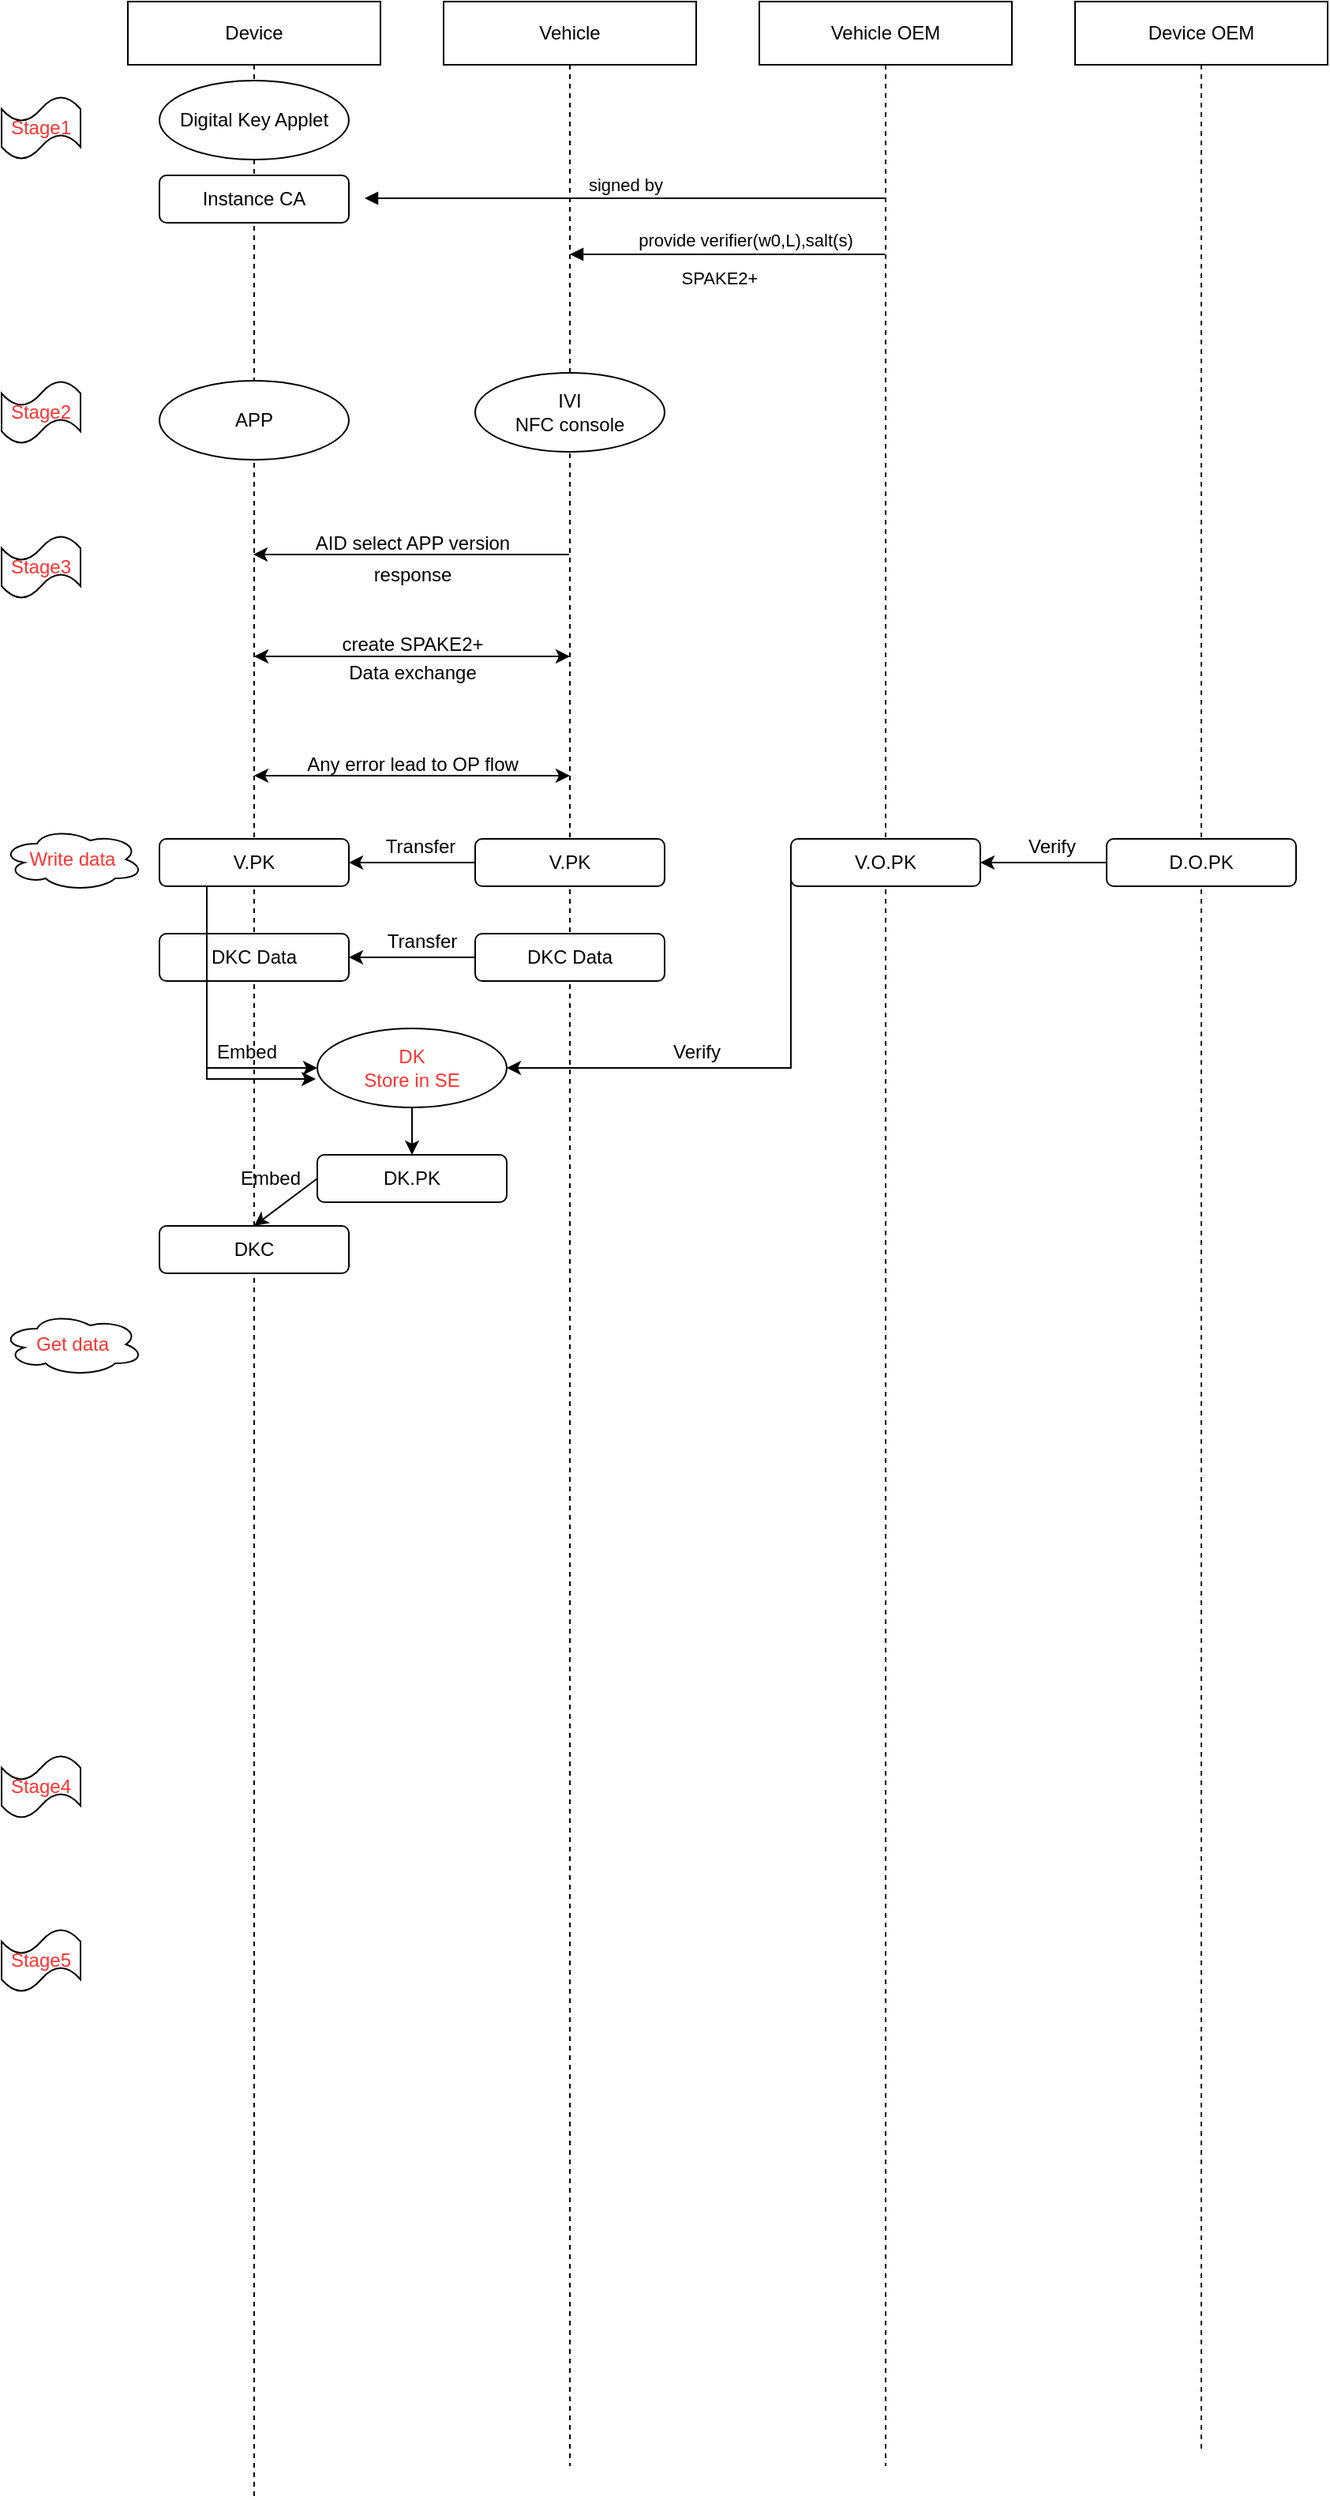 <mxfile version="26.0.6">
  <diagram name="Page-1" id="2YBvvXClWsGukQMizWep">
    <mxGraphModel dx="1426" dy="903" grid="1" gridSize="10" guides="1" tooltips="1" connect="1" arrows="1" fold="1" page="1" pageScale="1" pageWidth="850" pageHeight="1100" math="0" shadow="0">
      <root>
        <mxCell id="0" />
        <mxCell id="1" parent="0" />
        <mxCell id="aM9ryv3xv72pqoxQDRHE-1" value="Device" style="shape=umlLifeline;perimeter=lifelinePerimeter;whiteSpace=wrap;html=1;container=0;dropTarget=0;collapsible=0;recursiveResize=0;outlineConnect=0;portConstraint=eastwest;newEdgeStyle={&quot;edgeStyle&quot;:&quot;elbowEdgeStyle&quot;,&quot;elbow&quot;:&quot;vertical&quot;,&quot;curved&quot;:0,&quot;rounded&quot;:0};" parent="1" vertex="1">
          <mxGeometry x="80" y="40" width="160" height="1580" as="geometry" />
        </mxCell>
        <mxCell id="aM9ryv3xv72pqoxQDRHE-5" value="Vehicle" style="shape=umlLifeline;perimeter=lifelinePerimeter;whiteSpace=wrap;html=1;container=0;dropTarget=0;collapsible=0;recursiveResize=0;outlineConnect=0;portConstraint=eastwest;newEdgeStyle={&quot;edgeStyle&quot;:&quot;elbowEdgeStyle&quot;,&quot;elbow&quot;:&quot;vertical&quot;,&quot;curved&quot;:0,&quot;rounded&quot;:0};" parent="1" vertex="1">
          <mxGeometry x="280" y="40" width="160" height="1560" as="geometry" />
        </mxCell>
        <mxCell id="aM9ryv3xv72pqoxQDRHE-9" value="signed by" style="html=1;verticalAlign=bottom;endArrow=block;edgeStyle=elbowEdgeStyle;elbow=horizontal;curved=0;rounded=0;" parent="1" edge="1">
          <mxGeometry relative="1" as="geometry">
            <mxPoint x="559.5" y="164.5" as="sourcePoint" />
            <Array as="points">
              <mxPoint x="270" y="164.5" />
            </Array>
            <mxPoint x="230" y="164.5" as="targetPoint" />
          </mxGeometry>
        </mxCell>
        <mxCell id="aODJdHS8t_MNUbrkNVu9-1" value="Vehicle OEM" style="shape=umlLifeline;perimeter=lifelinePerimeter;whiteSpace=wrap;html=1;container=0;dropTarget=0;collapsible=0;recursiveResize=0;outlineConnect=0;portConstraint=eastwest;newEdgeStyle={&quot;edgeStyle&quot;:&quot;elbowEdgeStyle&quot;,&quot;elbow&quot;:&quot;vertical&quot;,&quot;curved&quot;:0,&quot;rounded&quot;:0};" vertex="1" parent="1">
          <mxGeometry x="480" y="40" width="160" height="1560" as="geometry" />
        </mxCell>
        <mxCell id="aODJdHS8t_MNUbrkNVu9-5" value="Device OEM" style="shape=umlLifeline;perimeter=lifelinePerimeter;whiteSpace=wrap;html=1;container=0;dropTarget=0;collapsible=0;recursiveResize=0;outlineConnect=0;portConstraint=eastwest;newEdgeStyle={&quot;edgeStyle&quot;:&quot;elbowEdgeStyle&quot;,&quot;elbow&quot;:&quot;vertical&quot;,&quot;curved&quot;:0,&quot;rounded&quot;:0};" vertex="1" parent="1">
          <mxGeometry x="680" y="40" width="160" height="1550" as="geometry" />
        </mxCell>
        <mxCell id="aODJdHS8t_MNUbrkNVu9-11" value="&lt;font style=&quot;color: rgb(255, 51, 51);&quot;&gt;Stage1&lt;/font&gt;" style="shape=tape;whiteSpace=wrap;html=1;" vertex="1" parent="1">
          <mxGeometry y="100" width="50" height="40" as="geometry" />
        </mxCell>
        <mxCell id="aODJdHS8t_MNUbrkNVu9-12" value="&lt;font style=&quot;color: rgb(255, 51, 51);&quot;&gt;Stage2&lt;/font&gt;" style="shape=tape;whiteSpace=wrap;html=1;" vertex="1" parent="1">
          <mxGeometry y="280" width="50" height="40" as="geometry" />
        </mxCell>
        <mxCell id="aODJdHS8t_MNUbrkNVu9-13" value="&lt;font style=&quot;color: rgb(255, 51, 51);&quot;&gt;Stage3&lt;/font&gt;" style="shape=tape;whiteSpace=wrap;html=1;" vertex="1" parent="1">
          <mxGeometry y="378" width="50" height="40" as="geometry" />
        </mxCell>
        <mxCell id="aODJdHS8t_MNUbrkNVu9-14" value="&lt;font style=&quot;color: rgb(255, 51, 51);&quot;&gt;Stage4&lt;/font&gt;" style="shape=tape;whiteSpace=wrap;html=1;" vertex="1" parent="1">
          <mxGeometry y="1150" width="50" height="40" as="geometry" />
        </mxCell>
        <mxCell id="aODJdHS8t_MNUbrkNVu9-15" value="&lt;font style=&quot;color: rgb(255, 51, 51);&quot;&gt;Stage5&lt;/font&gt;" style="shape=tape;whiteSpace=wrap;html=1;" vertex="1" parent="1">
          <mxGeometry y="1260" width="50" height="40" as="geometry" />
        </mxCell>
        <mxCell id="aODJdHS8t_MNUbrkNVu9-16" value="Digital Key Applet" style="ellipse;whiteSpace=wrap;html=1;" vertex="1" parent="1">
          <mxGeometry x="100" y="90" width="120" height="50" as="geometry" />
        </mxCell>
        <mxCell id="aODJdHS8t_MNUbrkNVu9-17" value="Instance CA" style="rounded=1;whiteSpace=wrap;html=1;" vertex="1" parent="1">
          <mxGeometry x="100" y="150" width="120" height="30" as="geometry" />
        </mxCell>
        <mxCell id="aODJdHS8t_MNUbrkNVu9-18" value="provide verifier(w0,L),salt(s)" style="html=1;verticalAlign=bottom;endArrow=block;edgeStyle=elbowEdgeStyle;elbow=horizontal;curved=0;rounded=0;" edge="1" parent="1" target="aM9ryv3xv72pqoxQDRHE-5">
          <mxGeometry x="-0.105" relative="1" as="geometry">
            <mxPoint x="559.5" y="200" as="sourcePoint" />
            <Array as="points">
              <mxPoint x="410" y="200" />
            </Array>
            <mxPoint x="380" y="200" as="targetPoint" />
            <mxPoint x="1" as="offset" />
          </mxGeometry>
        </mxCell>
        <mxCell id="aODJdHS8t_MNUbrkNVu9-19" value="&lt;font style=&quot;font-size: 11px;&quot;&gt;SPAKE2+&lt;/font&gt;" style="text;strokeColor=none;align=center;fillColor=none;html=1;verticalAlign=middle;whiteSpace=wrap;rounded=0;" vertex="1" parent="1">
          <mxGeometry x="425" y="200" width="60" height="30" as="geometry" />
        </mxCell>
        <mxCell id="aODJdHS8t_MNUbrkNVu9-21" value="IVI&lt;div&gt;NFC console&lt;/div&gt;" style="ellipse;whiteSpace=wrap;html=1;" vertex="1" parent="1">
          <mxGeometry x="300" y="275" width="120" height="50" as="geometry" />
        </mxCell>
        <mxCell id="aODJdHS8t_MNUbrkNVu9-22" value="APP" style="ellipse;whiteSpace=wrap;html=1;" vertex="1" parent="1">
          <mxGeometry x="100" y="280" width="120" height="50" as="geometry" />
        </mxCell>
        <mxCell id="aODJdHS8t_MNUbrkNVu9-23" value="" style="endArrow=classic;html=1;rounded=0;" edge="1" parent="1">
          <mxGeometry width="50" height="50" relative="1" as="geometry">
            <mxPoint x="359.5" y="390" as="sourcePoint" />
            <mxPoint x="159.5" y="390" as="targetPoint" />
          </mxGeometry>
        </mxCell>
        <mxCell id="aODJdHS8t_MNUbrkNVu9-27" value="AID select APP version" style="text;html=1;align=center;verticalAlign=middle;resizable=0;points=[];autosize=1;strokeColor=none;fillColor=none;" vertex="1" parent="1">
          <mxGeometry x="185" y="368" width="150" height="30" as="geometry" />
        </mxCell>
        <mxCell id="aODJdHS8t_MNUbrkNVu9-28" value="response" style="text;html=1;align=center;verticalAlign=middle;resizable=0;points=[];autosize=1;strokeColor=none;fillColor=none;" vertex="1" parent="1">
          <mxGeometry x="225" y="388" width="70" height="30" as="geometry" />
        </mxCell>
        <mxCell id="aODJdHS8t_MNUbrkNVu9-29" value="" style="endArrow=classic;startArrow=classic;html=1;rounded=0;" edge="1" parent="1">
          <mxGeometry width="50" height="50" relative="1" as="geometry">
            <mxPoint x="160" y="454.5" as="sourcePoint" />
            <mxPoint x="360" y="454.5" as="targetPoint" />
          </mxGeometry>
        </mxCell>
        <mxCell id="aODJdHS8t_MNUbrkNVu9-30" value="create SPAKE2+" style="text;html=1;align=center;verticalAlign=middle;resizable=0;points=[];autosize=1;strokeColor=none;fillColor=none;" vertex="1" parent="1">
          <mxGeometry x="205" y="432" width="110" height="30" as="geometry" />
        </mxCell>
        <mxCell id="aODJdHS8t_MNUbrkNVu9-31" value="Data exchange" style="text;html=1;align=center;verticalAlign=middle;resizable=0;points=[];autosize=1;strokeColor=none;fillColor=none;" vertex="1" parent="1">
          <mxGeometry x="210" y="450" width="100" height="30" as="geometry" />
        </mxCell>
        <mxCell id="aODJdHS8t_MNUbrkNVu9-32" value="" style="endArrow=classic;startArrow=classic;html=1;rounded=0;" edge="1" parent="1">
          <mxGeometry width="50" height="50" relative="1" as="geometry">
            <mxPoint x="160" y="530" as="sourcePoint" />
            <mxPoint x="360" y="530" as="targetPoint" />
          </mxGeometry>
        </mxCell>
        <mxCell id="aODJdHS8t_MNUbrkNVu9-33" value="Any error lead to OP flow" style="text;html=1;align=center;verticalAlign=middle;resizable=0;points=[];autosize=1;strokeColor=none;fillColor=none;" vertex="1" parent="1">
          <mxGeometry x="180" y="508" width="160" height="30" as="geometry" />
        </mxCell>
        <mxCell id="aODJdHS8t_MNUbrkNVu9-34" value="D.O.PK" style="rounded=1;whiteSpace=wrap;html=1;" vertex="1" parent="1">
          <mxGeometry x="700" y="570" width="120" height="30" as="geometry" />
        </mxCell>
        <mxCell id="aODJdHS8t_MNUbrkNVu9-35" value="V.O.PK" style="rounded=1;whiteSpace=wrap;html=1;" vertex="1" parent="1">
          <mxGeometry x="500" y="570" width="120" height="30" as="geometry" />
        </mxCell>
        <mxCell id="aODJdHS8t_MNUbrkNVu9-36" value="" style="endArrow=classic;html=1;rounded=0;exitX=0;exitY=0.5;exitDx=0;exitDy=0;entryX=1;entryY=0.5;entryDx=0;entryDy=0;" edge="1" parent="1" source="aODJdHS8t_MNUbrkNVu9-34" target="aODJdHS8t_MNUbrkNVu9-35">
          <mxGeometry width="50" height="50" relative="1" as="geometry">
            <mxPoint x="400" y="540" as="sourcePoint" />
            <mxPoint x="450" y="490" as="targetPoint" />
          </mxGeometry>
        </mxCell>
        <mxCell id="aODJdHS8t_MNUbrkNVu9-37" value="Verify" style="text;html=1;align=center;verticalAlign=middle;resizable=0;points=[];autosize=1;strokeColor=none;fillColor=none;" vertex="1" parent="1">
          <mxGeometry x="640" y="560" width="50" height="30" as="geometry" />
        </mxCell>
        <mxCell id="aODJdHS8t_MNUbrkNVu9-38" value="&lt;font style=&quot;color: rgb(255, 51, 51);&quot;&gt;Write data&lt;/font&gt;" style="ellipse;shape=cloud;whiteSpace=wrap;html=1;" vertex="1" parent="1">
          <mxGeometry y="563" width="90" height="40" as="geometry" />
        </mxCell>
        <mxCell id="aODJdHS8t_MNUbrkNVu9-39" value="V.PK" style="rounded=1;whiteSpace=wrap;html=1;" vertex="1" parent="1">
          <mxGeometry x="300" y="570" width="120" height="30" as="geometry" />
        </mxCell>
        <mxCell id="aODJdHS8t_MNUbrkNVu9-40" value="V.PK" style="rounded=1;whiteSpace=wrap;html=1;" vertex="1" parent="1">
          <mxGeometry x="100" y="570" width="120" height="30" as="geometry" />
        </mxCell>
        <mxCell id="aODJdHS8t_MNUbrkNVu9-41" value="" style="endArrow=classic;html=1;rounded=0;exitX=0;exitY=0.5;exitDx=0;exitDy=0;entryX=1;entryY=0.5;entryDx=0;entryDy=0;" edge="1" parent="1" source="aODJdHS8t_MNUbrkNVu9-39" target="aODJdHS8t_MNUbrkNVu9-40">
          <mxGeometry width="50" height="50" relative="1" as="geometry">
            <mxPoint x="400" y="440" as="sourcePoint" />
            <mxPoint x="450" y="390" as="targetPoint" />
          </mxGeometry>
        </mxCell>
        <mxCell id="aODJdHS8t_MNUbrkNVu9-42" value="Transfer" style="text;html=1;align=center;verticalAlign=middle;resizable=0;points=[];autosize=1;strokeColor=none;fillColor=none;" vertex="1" parent="1">
          <mxGeometry x="230" y="560" width="70" height="30" as="geometry" />
        </mxCell>
        <mxCell id="aODJdHS8t_MNUbrkNVu9-43" value="DKC Data" style="rounded=1;whiteSpace=wrap;html=1;" vertex="1" parent="1">
          <mxGeometry x="300" y="630" width="120" height="30" as="geometry" />
        </mxCell>
        <mxCell id="aODJdHS8t_MNUbrkNVu9-44" value="DKC Data" style="rounded=1;whiteSpace=wrap;html=1;" vertex="1" parent="1">
          <mxGeometry x="100" y="630" width="120" height="30" as="geometry" />
        </mxCell>
        <mxCell id="aODJdHS8t_MNUbrkNVu9-46" value="" style="endArrow=classic;html=1;rounded=0;exitX=0;exitY=0.5;exitDx=0;exitDy=0;entryX=1;entryY=0.5;entryDx=0;entryDy=0;" edge="1" parent="1" source="aODJdHS8t_MNUbrkNVu9-43" target="aODJdHS8t_MNUbrkNVu9-44">
          <mxGeometry width="50" height="50" relative="1" as="geometry">
            <mxPoint x="400" y="440" as="sourcePoint" />
            <mxPoint x="450" y="390" as="targetPoint" />
          </mxGeometry>
        </mxCell>
        <mxCell id="aODJdHS8t_MNUbrkNVu9-47" value="Transfer" style="text;html=1;align=center;verticalAlign=middle;resizable=0;points=[];autosize=1;strokeColor=none;fillColor=none;" vertex="1" parent="1">
          <mxGeometry x="231" y="620" width="70" height="30" as="geometry" />
        </mxCell>
        <mxCell id="aODJdHS8t_MNUbrkNVu9-48" value="&lt;font style=&quot;color: rgb(255, 51, 51);&quot;&gt;DK&lt;/font&gt;&lt;div&gt;&lt;font color=&quot;#ff3333&quot;&gt;Store in SE&lt;/font&gt;&lt;/div&gt;" style="ellipse;whiteSpace=wrap;html=1;" vertex="1" parent="1">
          <mxGeometry x="200" y="690" width="120" height="50" as="geometry" />
        </mxCell>
        <mxCell id="aODJdHS8t_MNUbrkNVu9-49" value="" style="endArrow=classic;html=1;rounded=0;entryX=1;entryY=0.5;entryDx=0;entryDy=0;exitX=0;exitY=0.5;exitDx=0;exitDy=0;" edge="1" parent="1" source="aODJdHS8t_MNUbrkNVu9-35" target="aODJdHS8t_MNUbrkNVu9-48">
          <mxGeometry width="50" height="50" relative="1" as="geometry">
            <mxPoint x="400" y="540" as="sourcePoint" />
            <mxPoint x="450" y="490" as="targetPoint" />
            <Array as="points">
              <mxPoint x="500" y="715" />
            </Array>
          </mxGeometry>
        </mxCell>
        <mxCell id="aODJdHS8t_MNUbrkNVu9-50" value="Verify" style="text;html=1;align=center;verticalAlign=middle;resizable=0;points=[];autosize=1;strokeColor=none;fillColor=none;" vertex="1" parent="1">
          <mxGeometry x="415" y="690" width="50" height="30" as="geometry" />
        </mxCell>
        <mxCell id="aODJdHS8t_MNUbrkNVu9-51" value="" style="endArrow=classic;html=1;rounded=0;exitX=0.25;exitY=1;exitDx=0;exitDy=0;entryX=0;entryY=0.5;entryDx=0;entryDy=0;" edge="1" parent="1" source="aODJdHS8t_MNUbrkNVu9-40" target="aODJdHS8t_MNUbrkNVu9-48">
          <mxGeometry width="50" height="50" relative="1" as="geometry">
            <mxPoint x="400" y="540" as="sourcePoint" />
            <mxPoint x="450" y="490" as="targetPoint" />
            <Array as="points">
              <mxPoint x="130" y="715" />
            </Array>
          </mxGeometry>
        </mxCell>
        <mxCell id="aODJdHS8t_MNUbrkNVu9-52" value="" style="endArrow=classic;html=1;rounded=0;exitX=0.25;exitY=1;exitDx=0;exitDy=0;entryX=-0.008;entryY=0.64;entryDx=0;entryDy=0;entryPerimeter=0;" edge="1" parent="1" source="aODJdHS8t_MNUbrkNVu9-44" target="aODJdHS8t_MNUbrkNVu9-48">
          <mxGeometry width="50" height="50" relative="1" as="geometry">
            <mxPoint x="400" y="540" as="sourcePoint" />
            <mxPoint x="450" y="490" as="targetPoint" />
            <Array as="points">
              <mxPoint x="130" y="722" />
            </Array>
          </mxGeometry>
        </mxCell>
        <mxCell id="aODJdHS8t_MNUbrkNVu9-53" value="Embed" style="text;html=1;align=center;verticalAlign=middle;resizable=0;points=[];autosize=1;strokeColor=none;fillColor=none;" vertex="1" parent="1">
          <mxGeometry x="125" y="690" width="60" height="30" as="geometry" />
        </mxCell>
        <mxCell id="aODJdHS8t_MNUbrkNVu9-54" value="DK.PK" style="rounded=1;whiteSpace=wrap;html=1;" vertex="1" parent="1">
          <mxGeometry x="200" y="770" width="120" height="30" as="geometry" />
        </mxCell>
        <mxCell id="aODJdHS8t_MNUbrkNVu9-55" value="DKC" style="rounded=1;whiteSpace=wrap;html=1;" vertex="1" parent="1">
          <mxGeometry x="100" y="815" width="120" height="30" as="geometry" />
        </mxCell>
        <mxCell id="aODJdHS8t_MNUbrkNVu9-58" value="" style="endArrow=classic;html=1;rounded=0;exitX=0;exitY=0.5;exitDx=0;exitDy=0;entryX=0.5;entryY=0;entryDx=0;entryDy=0;" edge="1" parent="1" source="aODJdHS8t_MNUbrkNVu9-54" target="aODJdHS8t_MNUbrkNVu9-55">
          <mxGeometry width="50" height="50" relative="1" as="geometry">
            <mxPoint x="400" y="540" as="sourcePoint" />
            <mxPoint x="450" y="490" as="targetPoint" />
          </mxGeometry>
        </mxCell>
        <mxCell id="aODJdHS8t_MNUbrkNVu9-59" value="Embed" style="text;html=1;align=center;verticalAlign=middle;resizable=0;points=[];autosize=1;strokeColor=none;fillColor=none;" vertex="1" parent="1">
          <mxGeometry x="140" y="770" width="60" height="30" as="geometry" />
        </mxCell>
        <mxCell id="aODJdHS8t_MNUbrkNVu9-60" value="" style="endArrow=classic;html=1;rounded=0;exitX=0.5;exitY=1;exitDx=0;exitDy=0;entryX=0.5;entryY=0;entryDx=0;entryDy=0;" edge="1" parent="1" source="aODJdHS8t_MNUbrkNVu9-48" target="aODJdHS8t_MNUbrkNVu9-54">
          <mxGeometry width="50" height="50" relative="1" as="geometry">
            <mxPoint x="400" y="540" as="sourcePoint" />
            <mxPoint x="450" y="490" as="targetPoint" />
          </mxGeometry>
        </mxCell>
        <mxCell id="aODJdHS8t_MNUbrkNVu9-61" value="&lt;font style=&quot;color: rgb(255, 51, 51);&quot;&gt;Get data&lt;/font&gt;" style="ellipse;shape=cloud;whiteSpace=wrap;html=1;" vertex="1" parent="1">
          <mxGeometry y="870" width="90" height="40" as="geometry" />
        </mxCell>
      </root>
    </mxGraphModel>
  </diagram>
</mxfile>
